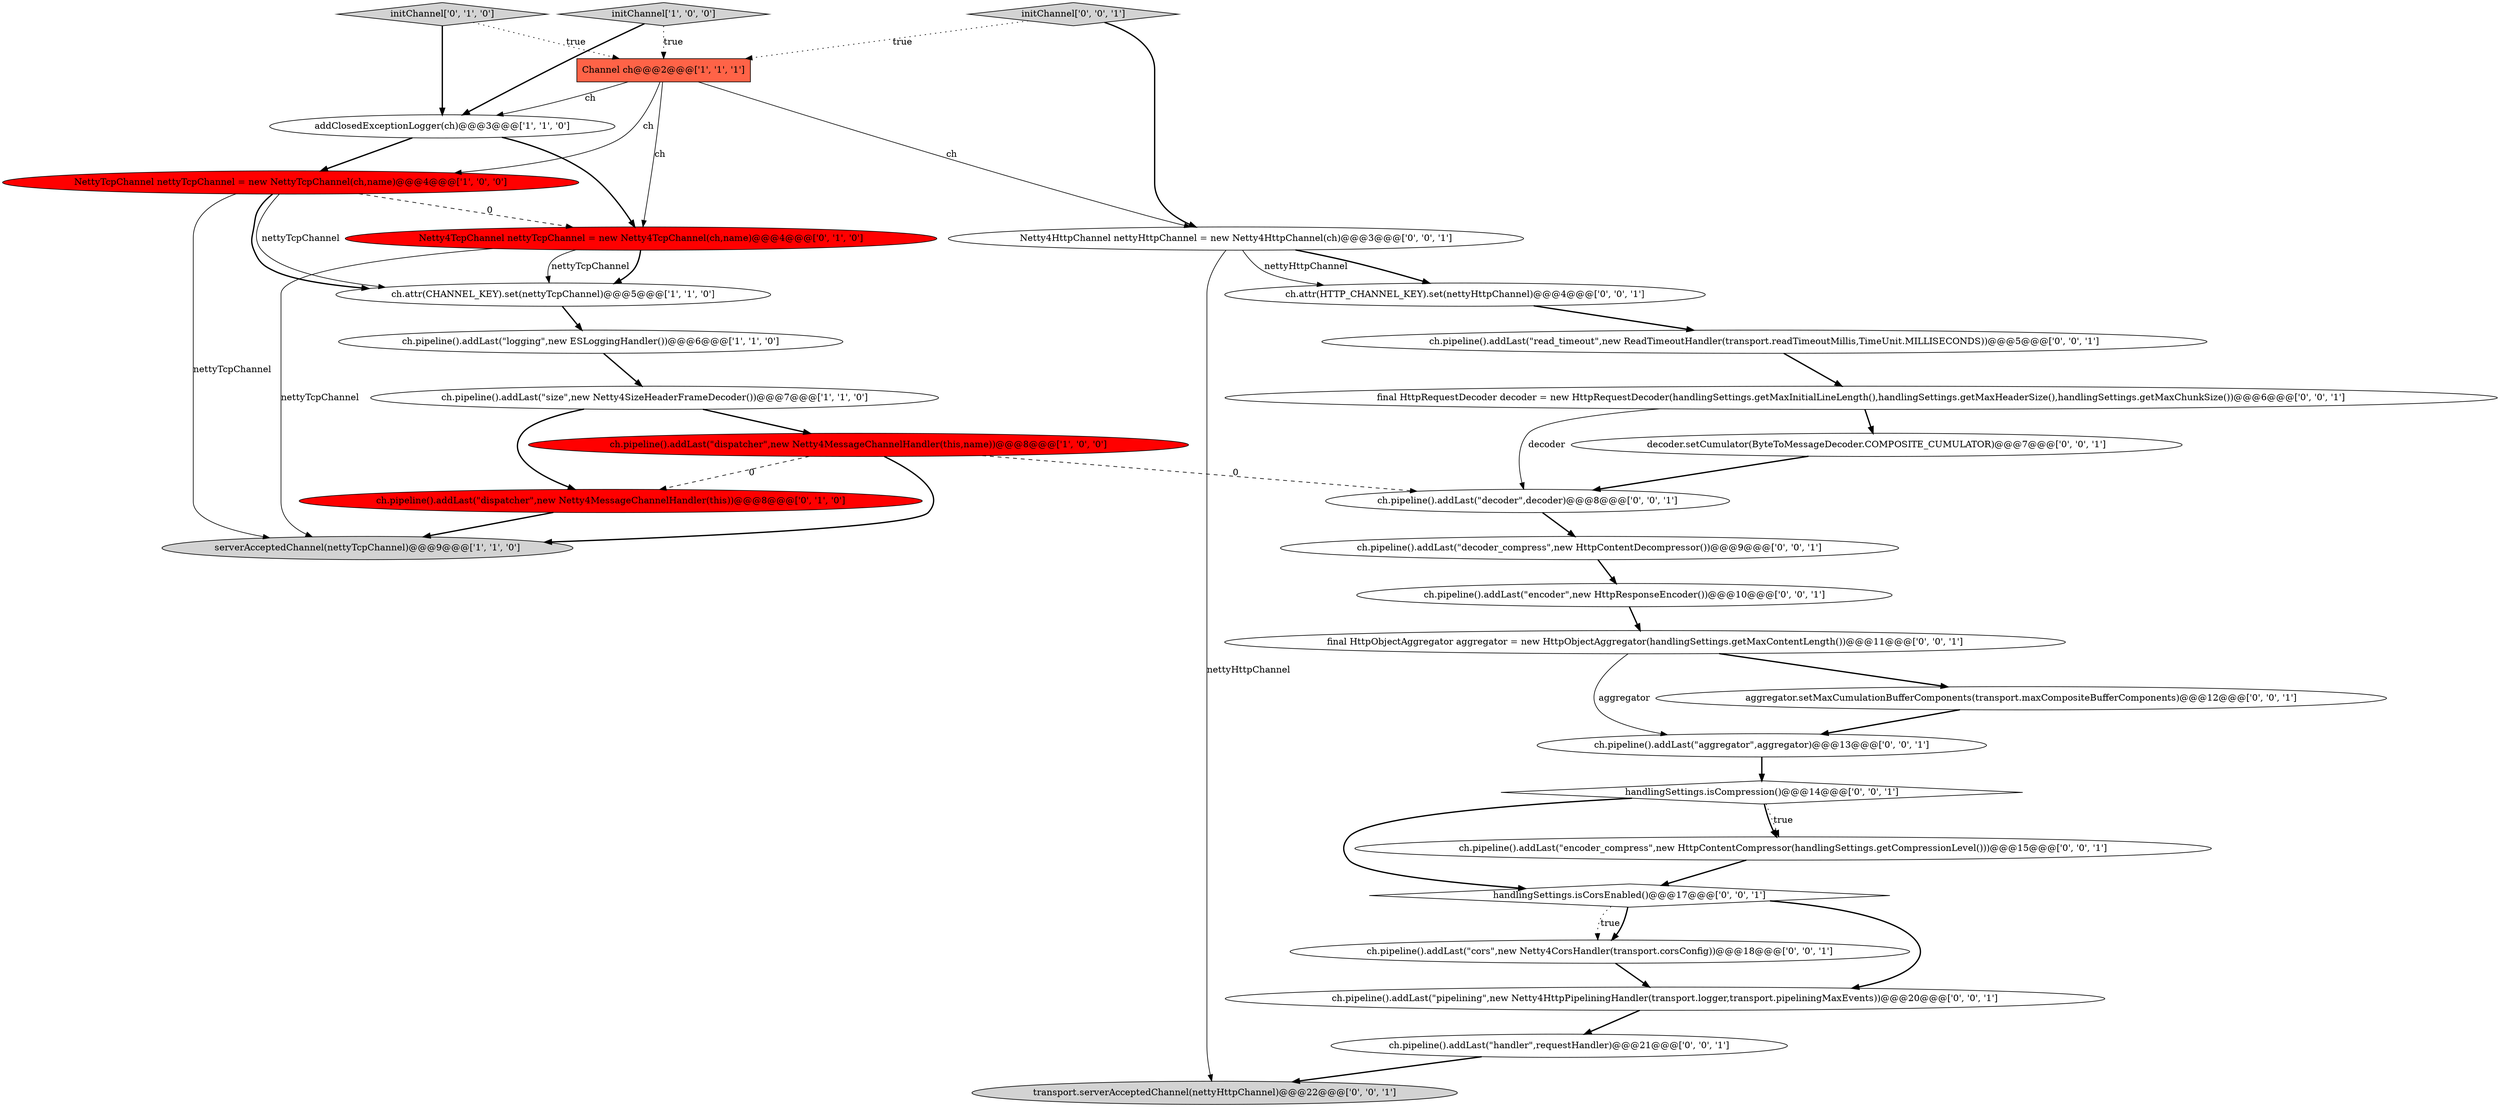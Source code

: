 digraph {
2 [style = filled, label = "ch.pipeline().addLast(\"size\",new Netty4SizeHeaderFrameDecoder())@@@7@@@['1', '1', '0']", fillcolor = white, shape = ellipse image = "AAA0AAABBB1BBB"];
30 [style = filled, label = "ch.pipeline().addLast(\"decoder_compress\",new HttpContentDecompressor())@@@9@@@['0', '0', '1']", fillcolor = white, shape = ellipse image = "AAA0AAABBB3BBB"];
19 [style = filled, label = "final HttpRequestDecoder decoder = new HttpRequestDecoder(handlingSettings.getMaxInitialLineLength(),handlingSettings.getMaxHeaderSize(),handlingSettings.getMaxChunkSize())@@@6@@@['0', '0', '1']", fillcolor = white, shape = ellipse image = "AAA0AAABBB3BBB"];
14 [style = filled, label = "ch.pipeline().addLast(\"cors\",new Netty4CorsHandler(transport.corsConfig))@@@18@@@['0', '0', '1']", fillcolor = white, shape = ellipse image = "AAA0AAABBB3BBB"];
3 [style = filled, label = "serverAcceptedChannel(nettyTcpChannel)@@@9@@@['1', '1', '0']", fillcolor = lightgray, shape = ellipse image = "AAA0AAABBB1BBB"];
6 [style = filled, label = "ch.attr(CHANNEL_KEY).set(nettyTcpChannel)@@@5@@@['1', '1', '0']", fillcolor = white, shape = ellipse image = "AAA0AAABBB1BBB"];
7 [style = filled, label = "addClosedExceptionLogger(ch)@@@3@@@['1', '1', '0']", fillcolor = white, shape = ellipse image = "AAA0AAABBB1BBB"];
26 [style = filled, label = "initChannel['0', '0', '1']", fillcolor = lightgray, shape = diamond image = "AAA0AAABBB3BBB"];
17 [style = filled, label = "transport.serverAcceptedChannel(nettyHttpChannel)@@@22@@@['0', '0', '1']", fillcolor = lightgray, shape = ellipse image = "AAA0AAABBB3BBB"];
4 [style = filled, label = "ch.pipeline().addLast(\"logging\",new ESLoggingHandler())@@@6@@@['1', '1', '0']", fillcolor = white, shape = ellipse image = "AAA0AAABBB1BBB"];
8 [style = filled, label = "initChannel['1', '0', '0']", fillcolor = lightgray, shape = diamond image = "AAA0AAABBB1BBB"];
11 [style = filled, label = "Netty4TcpChannel nettyTcpChannel = new Netty4TcpChannel(ch,name)@@@4@@@['0', '1', '0']", fillcolor = red, shape = ellipse image = "AAA1AAABBB2BBB"];
27 [style = filled, label = "decoder.setCumulator(ByteToMessageDecoder.COMPOSITE_CUMULATOR)@@@7@@@['0', '0', '1']", fillcolor = white, shape = ellipse image = "AAA0AAABBB3BBB"];
12 [style = filled, label = "ch.pipeline().addLast(\"read_timeout\",new ReadTimeoutHandler(transport.readTimeoutMillis,TimeUnit.MILLISECONDS))@@@5@@@['0', '0', '1']", fillcolor = white, shape = ellipse image = "AAA0AAABBB3BBB"];
10 [style = filled, label = "ch.pipeline().addLast(\"dispatcher\",new Netty4MessageChannelHandler(this))@@@8@@@['0', '1', '0']", fillcolor = red, shape = ellipse image = "AAA1AAABBB2BBB"];
15 [style = filled, label = "final HttpObjectAggregator aggregator = new HttpObjectAggregator(handlingSettings.getMaxContentLength())@@@11@@@['0', '0', '1']", fillcolor = white, shape = ellipse image = "AAA0AAABBB3BBB"];
25 [style = filled, label = "ch.pipeline().addLast(\"decoder\",decoder)@@@8@@@['0', '0', '1']", fillcolor = white, shape = ellipse image = "AAA0AAABBB3BBB"];
24 [style = filled, label = "ch.pipeline().addLast(\"aggregator\",aggregator)@@@13@@@['0', '0', '1']", fillcolor = white, shape = ellipse image = "AAA0AAABBB3BBB"];
28 [style = filled, label = "handlingSettings.isCorsEnabled()@@@17@@@['0', '0', '1']", fillcolor = white, shape = diamond image = "AAA0AAABBB3BBB"];
23 [style = filled, label = "Netty4HttpChannel nettyHttpChannel = new Netty4HttpChannel(ch)@@@3@@@['0', '0', '1']", fillcolor = white, shape = ellipse image = "AAA0AAABBB3BBB"];
1 [style = filled, label = "NettyTcpChannel nettyTcpChannel = new NettyTcpChannel(ch,name)@@@4@@@['1', '0', '0']", fillcolor = red, shape = ellipse image = "AAA1AAABBB1BBB"];
22 [style = filled, label = "aggregator.setMaxCumulationBufferComponents(transport.maxCompositeBufferComponents)@@@12@@@['0', '0', '1']", fillcolor = white, shape = ellipse image = "AAA0AAABBB3BBB"];
5 [style = filled, label = "Channel ch@@@2@@@['1', '1', '1']", fillcolor = tomato, shape = box image = "AAA0AAABBB1BBB"];
18 [style = filled, label = "ch.pipeline().addLast(\"encoder_compress\",new HttpContentCompressor(handlingSettings.getCompressionLevel()))@@@15@@@['0', '0', '1']", fillcolor = white, shape = ellipse image = "AAA0AAABBB3BBB"];
13 [style = filled, label = "ch.pipeline().addLast(\"encoder\",new HttpResponseEncoder())@@@10@@@['0', '0', '1']", fillcolor = white, shape = ellipse image = "AAA0AAABBB3BBB"];
21 [style = filled, label = "ch.attr(HTTP_CHANNEL_KEY).set(nettyHttpChannel)@@@4@@@['0', '0', '1']", fillcolor = white, shape = ellipse image = "AAA0AAABBB3BBB"];
29 [style = filled, label = "ch.pipeline().addLast(\"pipelining\",new Netty4HttpPipeliningHandler(transport.logger,transport.pipeliningMaxEvents))@@@20@@@['0', '0', '1']", fillcolor = white, shape = ellipse image = "AAA0AAABBB3BBB"];
16 [style = filled, label = "handlingSettings.isCompression()@@@14@@@['0', '0', '1']", fillcolor = white, shape = diamond image = "AAA0AAABBB3BBB"];
0 [style = filled, label = "ch.pipeline().addLast(\"dispatcher\",new Netty4MessageChannelHandler(this,name))@@@8@@@['1', '0', '0']", fillcolor = red, shape = ellipse image = "AAA1AAABBB1BBB"];
9 [style = filled, label = "initChannel['0', '1', '0']", fillcolor = lightgray, shape = diamond image = "AAA0AAABBB2BBB"];
20 [style = filled, label = "ch.pipeline().addLast(\"handler\",requestHandler)@@@21@@@['0', '0', '1']", fillcolor = white, shape = ellipse image = "AAA0AAABBB3BBB"];
0->3 [style = bold, label=""];
28->29 [style = bold, label=""];
7->11 [style = bold, label=""];
7->1 [style = bold, label=""];
30->13 [style = bold, label=""];
16->18 [style = bold, label=""];
20->17 [style = bold, label=""];
16->18 [style = dotted, label="true"];
25->30 [style = bold, label=""];
11->6 [style = bold, label=""];
28->14 [style = dotted, label="true"];
5->7 [style = solid, label="ch"];
1->3 [style = solid, label="nettyTcpChannel"];
10->3 [style = bold, label=""];
4->2 [style = bold, label=""];
23->17 [style = solid, label="nettyHttpChannel"];
9->7 [style = bold, label=""];
2->10 [style = bold, label=""];
15->24 [style = solid, label="aggregator"];
18->28 [style = bold, label=""];
0->10 [style = dashed, label="0"];
28->14 [style = bold, label=""];
8->7 [style = bold, label=""];
1->6 [style = solid, label="nettyTcpChannel"];
15->22 [style = bold, label=""];
21->12 [style = bold, label=""];
24->16 [style = bold, label=""];
6->4 [style = bold, label=""];
29->20 [style = bold, label=""];
11->6 [style = solid, label="nettyTcpChannel"];
2->0 [style = bold, label=""];
1->6 [style = bold, label=""];
5->1 [style = solid, label="ch"];
16->28 [style = bold, label=""];
0->25 [style = dashed, label="0"];
23->21 [style = bold, label=""];
8->5 [style = dotted, label="true"];
1->11 [style = dashed, label="0"];
11->3 [style = solid, label="nettyTcpChannel"];
19->27 [style = bold, label=""];
26->23 [style = bold, label=""];
19->25 [style = solid, label="decoder"];
14->29 [style = bold, label=""];
5->11 [style = solid, label="ch"];
5->23 [style = solid, label="ch"];
13->15 [style = bold, label=""];
22->24 [style = bold, label=""];
12->19 [style = bold, label=""];
26->5 [style = dotted, label="true"];
27->25 [style = bold, label=""];
23->21 [style = solid, label="nettyHttpChannel"];
9->5 [style = dotted, label="true"];
}
